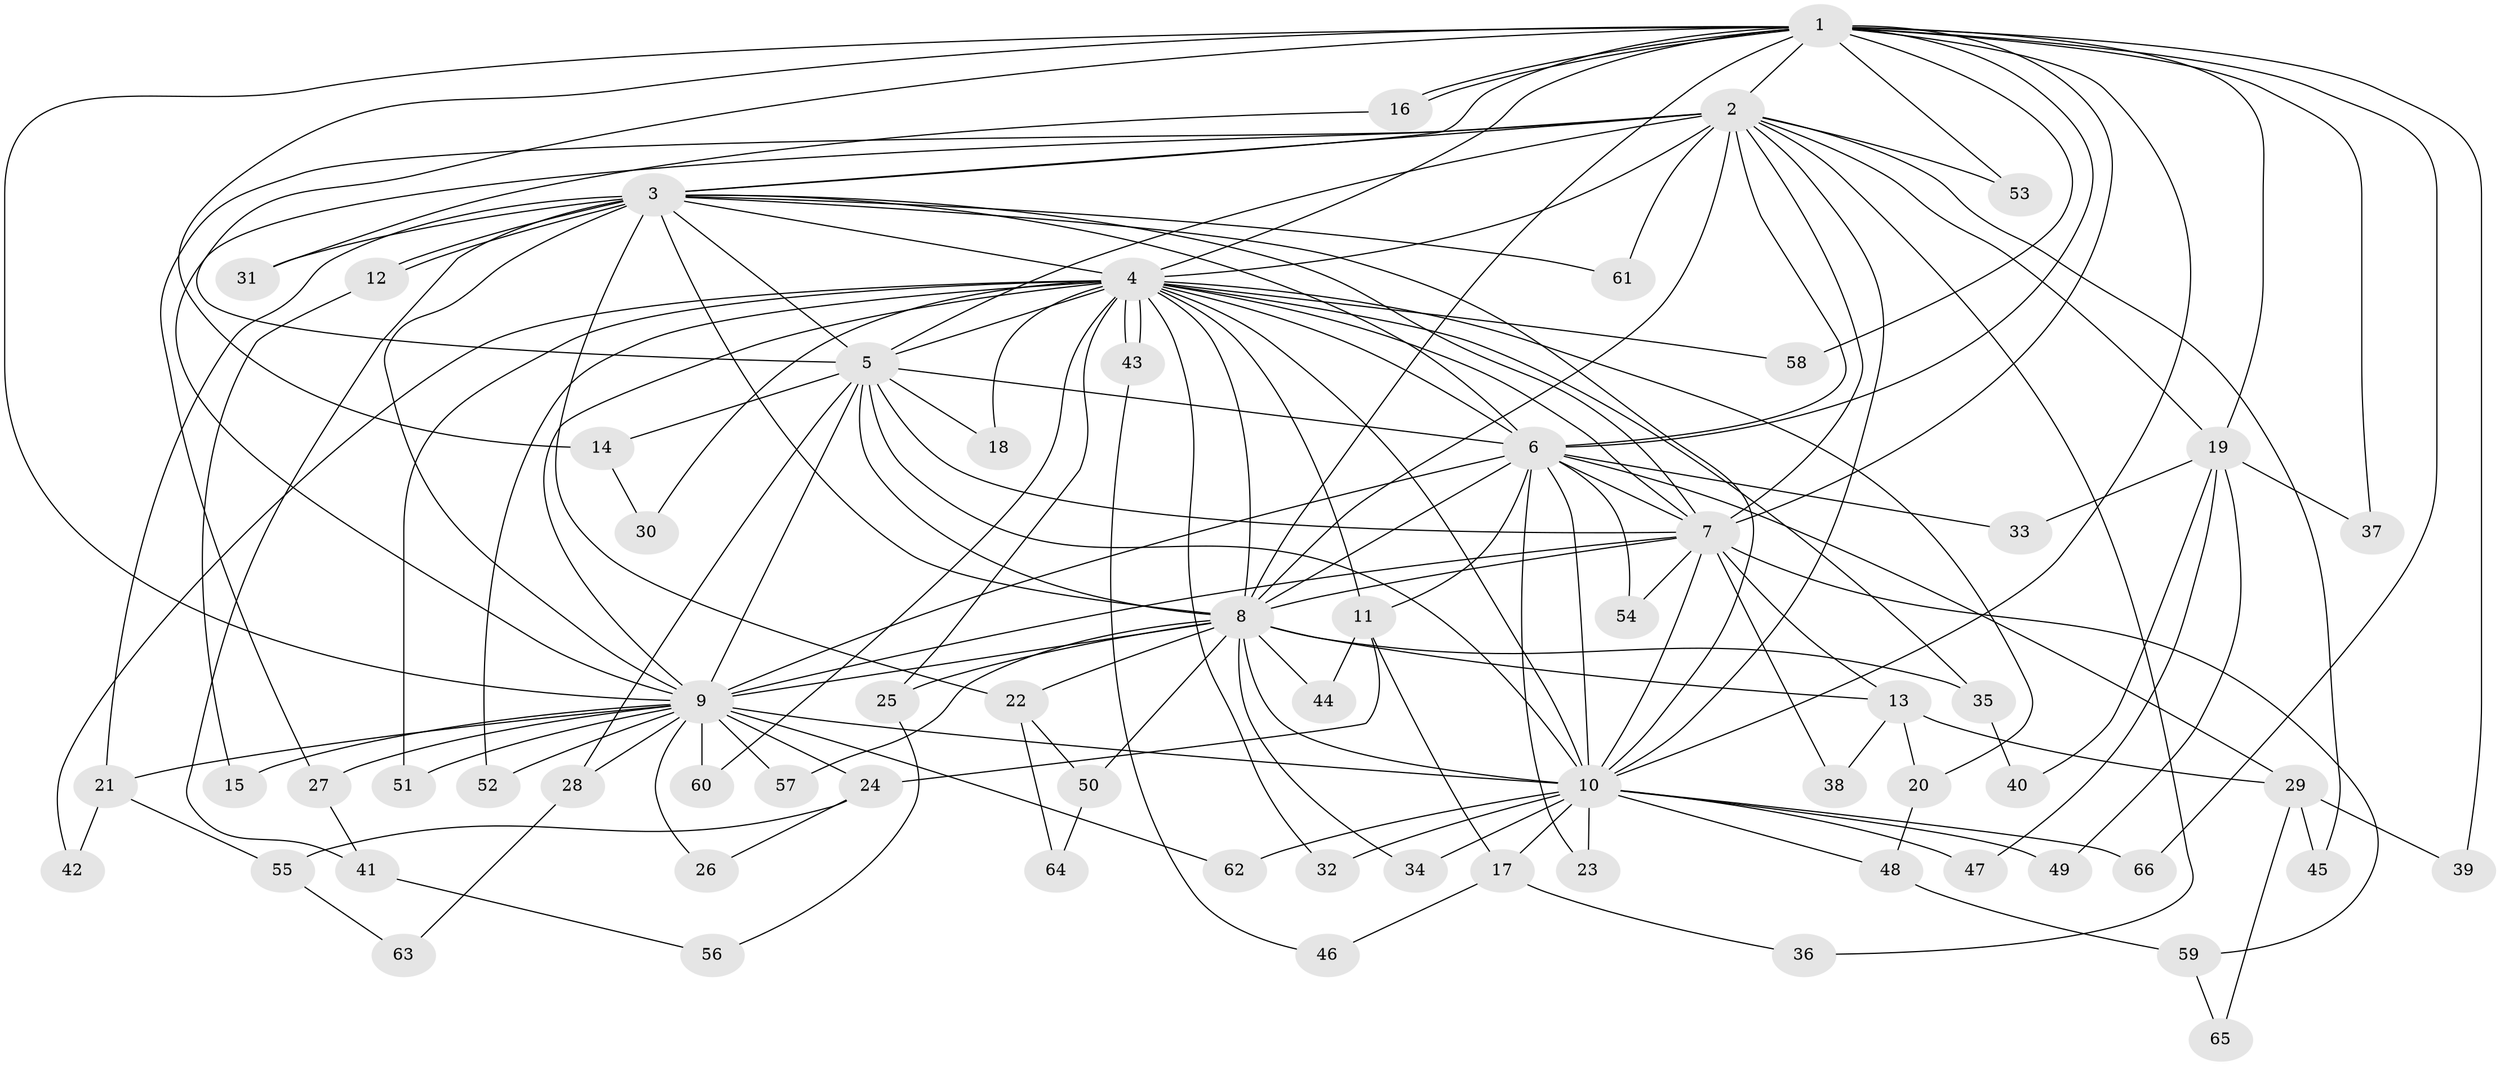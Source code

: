 // Generated by graph-tools (version 1.1) at 2025/14/03/09/25 04:14:19]
// undirected, 66 vertices, 157 edges
graph export_dot {
graph [start="1"]
  node [color=gray90,style=filled];
  1;
  2;
  3;
  4;
  5;
  6;
  7;
  8;
  9;
  10;
  11;
  12;
  13;
  14;
  15;
  16;
  17;
  18;
  19;
  20;
  21;
  22;
  23;
  24;
  25;
  26;
  27;
  28;
  29;
  30;
  31;
  32;
  33;
  34;
  35;
  36;
  37;
  38;
  39;
  40;
  41;
  42;
  43;
  44;
  45;
  46;
  47;
  48;
  49;
  50;
  51;
  52;
  53;
  54;
  55;
  56;
  57;
  58;
  59;
  60;
  61;
  62;
  63;
  64;
  65;
  66;
  1 -- 2;
  1 -- 3;
  1 -- 4;
  1 -- 5;
  1 -- 6;
  1 -- 7;
  1 -- 8;
  1 -- 9;
  1 -- 10;
  1 -- 14;
  1 -- 16;
  1 -- 16;
  1 -- 19;
  1 -- 37;
  1 -- 39;
  1 -- 53;
  1 -- 58;
  1 -- 66;
  2 -- 3;
  2 -- 4;
  2 -- 5;
  2 -- 6;
  2 -- 7;
  2 -- 8;
  2 -- 9;
  2 -- 10;
  2 -- 19;
  2 -- 27;
  2 -- 36;
  2 -- 45;
  2 -- 53;
  2 -- 61;
  3 -- 4;
  3 -- 5;
  3 -- 6;
  3 -- 7;
  3 -- 8;
  3 -- 9;
  3 -- 10;
  3 -- 12;
  3 -- 12;
  3 -- 21;
  3 -- 22;
  3 -- 31;
  3 -- 41;
  3 -- 61;
  4 -- 5;
  4 -- 6;
  4 -- 7;
  4 -- 8;
  4 -- 9;
  4 -- 10;
  4 -- 11;
  4 -- 18;
  4 -- 20;
  4 -- 25;
  4 -- 30;
  4 -- 32;
  4 -- 35;
  4 -- 42;
  4 -- 43;
  4 -- 43;
  4 -- 51;
  4 -- 52;
  4 -- 58;
  4 -- 60;
  5 -- 6;
  5 -- 7;
  5 -- 8;
  5 -- 9;
  5 -- 10;
  5 -- 14;
  5 -- 18;
  5 -- 28;
  6 -- 7;
  6 -- 8;
  6 -- 9;
  6 -- 10;
  6 -- 11;
  6 -- 23;
  6 -- 29;
  6 -- 33;
  6 -- 54;
  7 -- 8;
  7 -- 9;
  7 -- 10;
  7 -- 13;
  7 -- 38;
  7 -- 54;
  7 -- 59;
  8 -- 9;
  8 -- 10;
  8 -- 13;
  8 -- 22;
  8 -- 25;
  8 -- 34;
  8 -- 35;
  8 -- 44;
  8 -- 50;
  8 -- 57;
  9 -- 10;
  9 -- 15;
  9 -- 21;
  9 -- 24;
  9 -- 26;
  9 -- 27;
  9 -- 28;
  9 -- 51;
  9 -- 52;
  9 -- 57;
  9 -- 60;
  9 -- 62;
  10 -- 17;
  10 -- 23;
  10 -- 32;
  10 -- 34;
  10 -- 47;
  10 -- 48;
  10 -- 49;
  10 -- 62;
  10 -- 66;
  11 -- 17;
  11 -- 24;
  11 -- 44;
  12 -- 15;
  13 -- 20;
  13 -- 29;
  13 -- 38;
  14 -- 30;
  16 -- 31;
  17 -- 36;
  17 -- 46;
  19 -- 33;
  19 -- 37;
  19 -- 40;
  19 -- 47;
  19 -- 49;
  20 -- 48;
  21 -- 42;
  21 -- 55;
  22 -- 50;
  22 -- 64;
  24 -- 26;
  24 -- 55;
  25 -- 56;
  27 -- 41;
  28 -- 63;
  29 -- 39;
  29 -- 45;
  29 -- 65;
  35 -- 40;
  41 -- 56;
  43 -- 46;
  48 -- 59;
  50 -- 64;
  55 -- 63;
  59 -- 65;
}
